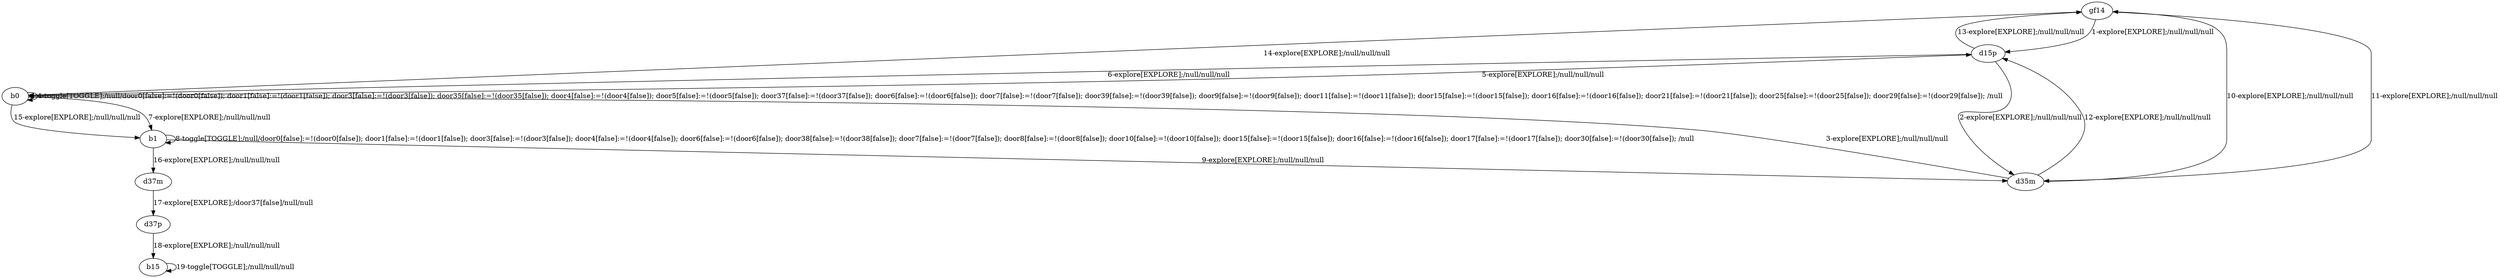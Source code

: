 # Total number of goals covered by this test: 1
# b15 --> b15

digraph g {
"gf14" -> "d15p" [label = "1-explore[EXPLORE];/null/null/null"];
"d15p" -> "d35m" [label = "2-explore[EXPLORE];/null/null/null"];
"d35m" -> "b0" [label = "3-explore[EXPLORE];/null/null/null"];
"b0" -> "b0" [label = "4-toggle[TOGGLE];/null/door0[false]:=!(door0[false]); door1[false]:=!(door1[false]); door3[false]:=!(door3[false]); door35[false]:=!(door35[false]); door4[false]:=!(door4[false]); door5[false]:=!(door5[false]); door37[false]:=!(door37[false]); door6[false]:=!(door6[false]); door7[false]:=!(door7[false]); door39[false]:=!(door39[false]); door9[false]:=!(door9[false]); door11[false]:=!(door11[false]); door15[false]:=!(door15[false]); door16[false]:=!(door16[false]); door21[false]:=!(door21[false]); door25[false]:=!(door25[false]); door29[false]:=!(door29[false]); /null"];
"b0" -> "d15p" [label = "5-explore[EXPLORE];/null/null/null"];
"d15p" -> "b0" [label = "6-explore[EXPLORE];/null/null/null"];
"b0" -> "b1" [label = "7-explore[EXPLORE];/null/null/null"];
"b1" -> "b1" [label = "8-toggle[TOGGLE];/null/door0[false]:=!(door0[false]); door1[false]:=!(door1[false]); door3[false]:=!(door3[false]); door4[false]:=!(door4[false]); door6[false]:=!(door6[false]); door38[false]:=!(door38[false]); door7[false]:=!(door7[false]); door8[false]:=!(door8[false]); door10[false]:=!(door10[false]); door15[false]:=!(door15[false]); door16[false]:=!(door16[false]); door17[false]:=!(door17[false]); door30[false]:=!(door30[false]); /null"];
"b1" -> "d35m" [label = "9-explore[EXPLORE];/null/null/null"];
"d35m" -> "gf14" [label = "10-explore[EXPLORE];/null/null/null"];
"gf14" -> "d35m" [label = "11-explore[EXPLORE];/null/null/null"];
"d35m" -> "d15p" [label = "12-explore[EXPLORE];/null/null/null"];
"d15p" -> "gf14" [label = "13-explore[EXPLORE];/null/null/null"];
"gf14" -> "b0" [label = "14-explore[EXPLORE];/null/null/null"];
"b0" -> "b1" [label = "15-explore[EXPLORE];/null/null/null"];
"b1" -> "d37m" [label = "16-explore[EXPLORE];/null/null/null"];
"d37m" -> "d37p" [label = "17-explore[EXPLORE];/door37[false]/null/null"];
"d37p" -> "b15" [label = "18-explore[EXPLORE];/null/null/null"];
"b15" -> "b15" [label = "19-toggle[TOGGLE];/null/null/null"];
}